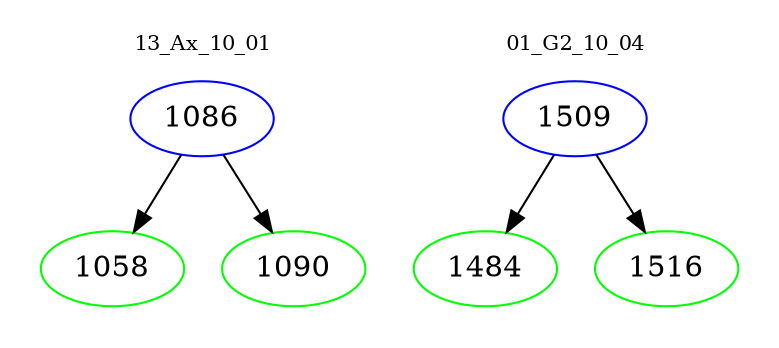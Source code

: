 digraph{
subgraph cluster_0 {
color = white
label = "13_Ax_10_01";
fontsize=10;
T0_1086 [label="1086", color="blue"]
T0_1086 -> T0_1058 [color="black"]
T0_1058 [label="1058", color="green"]
T0_1086 -> T0_1090 [color="black"]
T0_1090 [label="1090", color="green"]
}
subgraph cluster_1 {
color = white
label = "01_G2_10_04";
fontsize=10;
T1_1509 [label="1509", color="blue"]
T1_1509 -> T1_1484 [color="black"]
T1_1484 [label="1484", color="green"]
T1_1509 -> T1_1516 [color="black"]
T1_1516 [label="1516", color="green"]
}
}
